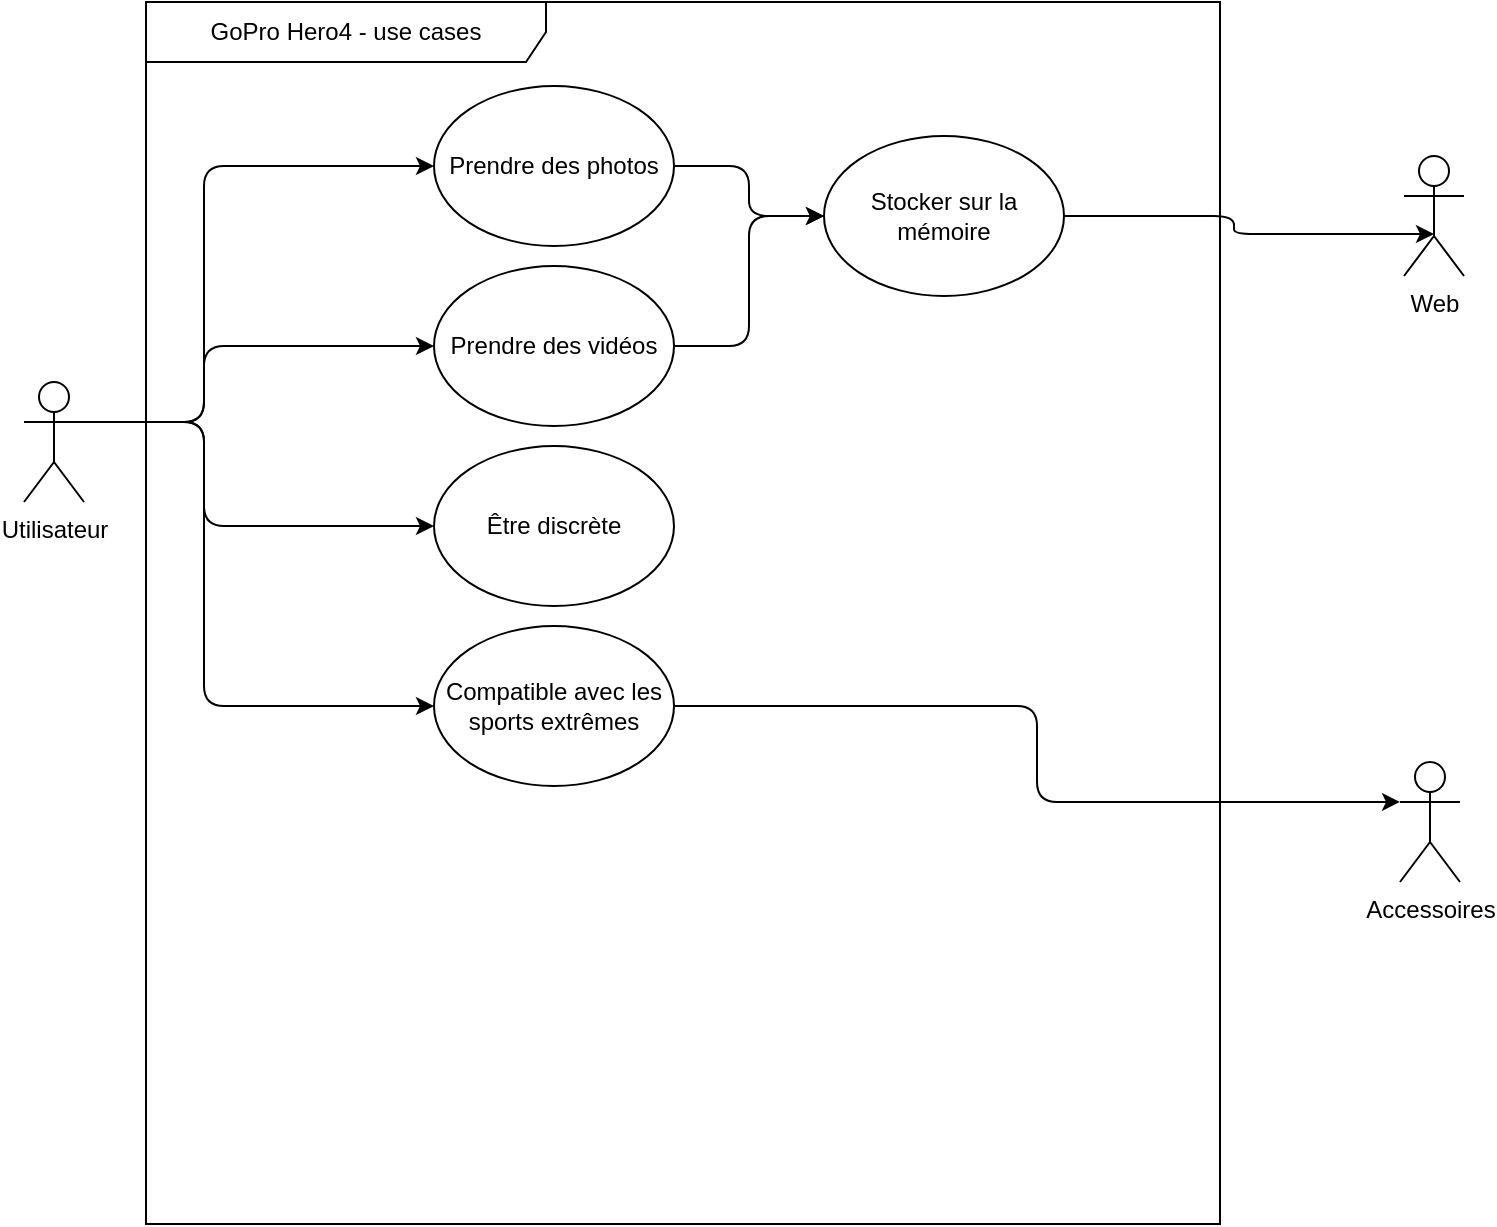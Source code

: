 <mxfile version="20.5.1" type="github">
  <diagram id="1cee9afd-dcdd-cf27-cb82-50d77dad4855" name="Page-1">
    <mxGraphModel dx="862" dy="524" grid="0" gridSize="10" guides="1" tooltips="1" connect="1" arrows="1" fold="1" page="1" pageScale="1" pageWidth="827" pageHeight="1169" math="0" shadow="0">
      <root>
        <mxCell id="0" />
        <mxCell id="1" parent="0" />
        <mxCell id="c1cb8d76720eaeb-22" value="GoPro Hero4 - use cases" style="shape=umlFrame;whiteSpace=wrap;html=1;strokeWidth=1;width=200;height=30;" parent="1" vertex="1">
          <mxGeometry x="101" y="33" width="537" height="611" as="geometry" />
        </mxCell>
        <mxCell id="nEG2yCQzcb4ySoibapGF-3" style="edgeStyle=orthogonalEdgeStyle;rounded=1;orthogonalLoop=1;jettySize=auto;html=1;exitX=1;exitY=0.5;exitDx=0;exitDy=0;entryX=0;entryY=0.5;entryDx=0;entryDy=0;" edge="1" parent="1" source="c1cb8d76720eaeb-1" target="c1cb8d76720eaeb-4">
          <mxGeometry relative="1" as="geometry" />
        </mxCell>
        <mxCell id="c1cb8d76720eaeb-1" value="Prendre des photos" style="ellipse;whiteSpace=wrap;html=1;strokeWidth=1;" parent="1" vertex="1">
          <mxGeometry x="245" y="75" width="120" height="80" as="geometry" />
        </mxCell>
        <mxCell id="nEG2yCQzcb4ySoibapGF-4" style="edgeStyle=orthogonalEdgeStyle;rounded=1;orthogonalLoop=1;jettySize=auto;html=1;exitX=1;exitY=0.5;exitDx=0;exitDy=0;entryX=0;entryY=0.5;entryDx=0;entryDy=0;" edge="1" parent="1" source="c1cb8d76720eaeb-2" target="c1cb8d76720eaeb-4">
          <mxGeometry relative="1" as="geometry" />
        </mxCell>
        <mxCell id="c1cb8d76720eaeb-2" value="Prendre des vidéos" style="ellipse;whiteSpace=wrap;html=1;strokeWidth=1;" parent="1" vertex="1">
          <mxGeometry x="245" y="165" width="120" height="80" as="geometry" />
        </mxCell>
        <mxCell id="c1cb8d76720eaeb-3" value="Être discrète" style="ellipse;whiteSpace=wrap;html=1;strokeWidth=1;" parent="1" vertex="1">
          <mxGeometry x="245" y="255" width="120" height="80" as="geometry" />
        </mxCell>
        <mxCell id="nEG2yCQzcb4ySoibapGF-5" style="edgeStyle=orthogonalEdgeStyle;rounded=1;orthogonalLoop=1;jettySize=auto;html=1;exitX=1;exitY=0.5;exitDx=0;exitDy=0;entryX=0.5;entryY=0.65;entryDx=0;entryDy=0;entryPerimeter=0;" edge="1" parent="1" source="c1cb8d76720eaeb-4" target="BG-svL-ueLXQuR9ulsq8-7">
          <mxGeometry relative="1" as="geometry" />
        </mxCell>
        <mxCell id="c1cb8d76720eaeb-4" value="Stocker sur la mémoire" style="ellipse;whiteSpace=wrap;html=1;strokeWidth=1;" parent="1" vertex="1">
          <mxGeometry x="440" y="100" width="120" height="80" as="geometry" />
        </mxCell>
        <mxCell id="BG-svL-ueLXQuR9ulsq8-10" style="edgeStyle=orthogonalEdgeStyle;rounded=1;orthogonalLoop=1;jettySize=auto;html=1;entryX=0;entryY=0.333;entryDx=0;entryDy=0;entryPerimeter=0;strokeWidth=1;" parent="1" source="c1cb8d76720eaeb-5" target="c1cb8d76720eaeb-20" edge="1">
          <mxGeometry relative="1" as="geometry" />
        </mxCell>
        <mxCell id="c1cb8d76720eaeb-5" value="Compatible avec les sports extrêmes" style="ellipse;whiteSpace=wrap;html=1;strokeWidth=1;" parent="1" vertex="1">
          <mxGeometry x="245" y="345" width="120" height="80" as="geometry" />
        </mxCell>
        <mxCell id="c1cb8d76720eaeb-10" style="html=1;exitX=1;exitY=0.333;exitPerimeter=0;entryX=0;entryY=0.5;jettySize=auto;orthogonalLoop=1;fontColor=#000099;strokeWidth=1;edgeStyle=orthogonalEdgeStyle;" parent="1" source="c1cb8d76720eaeb-15" target="c1cb8d76720eaeb-1" edge="1">
          <mxGeometry relative="1" as="geometry">
            <Array as="points">
              <mxPoint x="130" y="243" />
              <mxPoint x="130" y="115" />
            </Array>
          </mxGeometry>
        </mxCell>
        <mxCell id="c1cb8d76720eaeb-11" style="html=1;exitX=1;exitY=0.333;exitPerimeter=0;entryX=0;entryY=0.5;jettySize=auto;orthogonalLoop=1;fontColor=#000099;strokeWidth=1;edgeStyle=orthogonalEdgeStyle;" parent="1" source="c1cb8d76720eaeb-15" target="c1cb8d76720eaeb-2" edge="1">
          <mxGeometry relative="1" as="geometry">
            <Array as="points">
              <mxPoint x="130" y="243" />
              <mxPoint x="130" y="205" />
            </Array>
          </mxGeometry>
        </mxCell>
        <mxCell id="c1cb8d76720eaeb-13" style="edgeStyle=orthogonalEdgeStyle;html=1;exitX=1;exitY=0.333;exitPerimeter=0;entryX=0;entryY=0.5;jettySize=auto;orthogonalLoop=1;fontColor=#000099;strokeWidth=1;" parent="1" source="c1cb8d76720eaeb-15" target="c1cb8d76720eaeb-3" edge="1">
          <mxGeometry relative="1" as="geometry">
            <Array as="points">
              <mxPoint x="130" y="243" />
              <mxPoint x="130" y="295" />
            </Array>
          </mxGeometry>
        </mxCell>
        <mxCell id="BG-svL-ueLXQuR9ulsq8-9" style="edgeStyle=orthogonalEdgeStyle;rounded=1;orthogonalLoop=1;jettySize=auto;html=1;exitX=1;exitY=0.333;exitDx=0;exitDy=0;exitPerimeter=0;entryX=0;entryY=0.5;entryDx=0;entryDy=0;strokeWidth=1;" parent="1" source="c1cb8d76720eaeb-15" target="c1cb8d76720eaeb-5" edge="1">
          <mxGeometry relative="1" as="geometry">
            <Array as="points">
              <mxPoint x="130" y="243" />
              <mxPoint x="130" y="385" />
            </Array>
          </mxGeometry>
        </mxCell>
        <mxCell id="c1cb8d76720eaeb-15" value="Utilisateur" style="shape=umlActor;verticalLabelPosition=bottom;labelBackgroundColor=#ffffff;verticalAlign=top;html=1;strokeWidth=1;" parent="1" vertex="1">
          <mxGeometry x="40" y="223" width="30" height="60" as="geometry" />
        </mxCell>
        <mxCell id="c1cb8d76720eaeb-20" value="Accessoires" style="shape=umlActor;verticalLabelPosition=bottom;labelBackgroundColor=#ffffff;verticalAlign=top;html=1;strokeWidth=1;" parent="1" vertex="1">
          <mxGeometry x="728" y="413" width="30" height="60" as="geometry" />
        </mxCell>
        <mxCell id="BG-svL-ueLXQuR9ulsq8-7" value="Web" style="shape=umlActor;verticalLabelPosition=bottom;labelBackgroundColor=#ffffff;verticalAlign=top;html=1;strokeWidth=1;fillColor=none;" parent="1" vertex="1">
          <mxGeometry x="730" y="110" width="30" height="60" as="geometry" />
        </mxCell>
      </root>
    </mxGraphModel>
  </diagram>
</mxfile>
